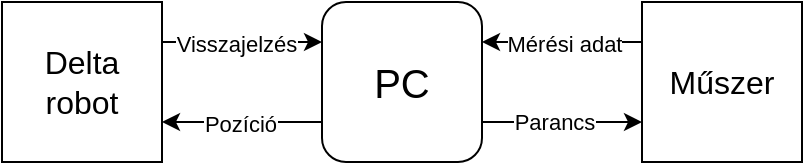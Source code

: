 <mxfile version="24.8.3">
  <diagram name="1 oldal" id="m2CJwEoFjHe6t7DOJYiN">
    <mxGraphModel dx="478" dy="257" grid="1" gridSize="10" guides="1" tooltips="1" connect="1" arrows="1" fold="1" page="1" pageScale="1" pageWidth="827" pageHeight="1169" math="0" shadow="0">
      <root>
        <mxCell id="0" />
        <mxCell id="1" parent="0" />
        <mxCell id="g7k0mUyBH0LQoNA0z71P-1" value="&lt;font style=&quot;font-size: 20px;&quot;&gt;PC&lt;/font&gt;" style="rounded=1;whiteSpace=wrap;html=1;fontSize=16;" vertex="1" parent="1">
          <mxGeometry x="360" y="280" width="80" height="80" as="geometry" />
        </mxCell>
        <mxCell id="g7k0mUyBH0LQoNA0z71P-3" value="Delta robot" style="rounded=0;whiteSpace=wrap;html=1;fontSize=16;" vertex="1" parent="1">
          <mxGeometry x="200" y="280" width="80" height="80" as="geometry" />
        </mxCell>
        <mxCell id="g7k0mUyBH0LQoNA0z71P-4" value="Műszer" style="rounded=0;whiteSpace=wrap;html=1;fontSize=16;" vertex="1" parent="1">
          <mxGeometry x="520" y="280" width="80" height="80" as="geometry" />
        </mxCell>
        <mxCell id="g7k0mUyBH0LQoNA0z71P-5" value="" style="endArrow=classic;html=1;rounded=0;entryX=1;entryY=0.75;entryDx=0;entryDy=0;exitX=0;exitY=0.75;exitDx=0;exitDy=0;" edge="1" parent="1" source="g7k0mUyBH0LQoNA0z71P-1" target="g7k0mUyBH0LQoNA0z71P-3">
          <mxGeometry width="50" height="50" relative="1" as="geometry">
            <mxPoint x="340" y="350" as="sourcePoint" />
            <mxPoint x="410" y="320" as="targetPoint" />
          </mxGeometry>
        </mxCell>
        <mxCell id="g7k0mUyBH0LQoNA0z71P-10" value="Pozíció" style="edgeLabel;html=1;align=center;verticalAlign=middle;resizable=0;points=[];" vertex="1" connectable="0" parent="g7k0mUyBH0LQoNA0z71P-5">
          <mxGeometry x="0.02" y="1" relative="1" as="geometry">
            <mxPoint as="offset" />
          </mxGeometry>
        </mxCell>
        <mxCell id="g7k0mUyBH0LQoNA0z71P-6" value="" style="endArrow=classic;html=1;rounded=0;exitX=1;exitY=0.75;exitDx=0;exitDy=0;entryX=0;entryY=0.75;entryDx=0;entryDy=0;" edge="1" parent="1" source="g7k0mUyBH0LQoNA0z71P-1" target="g7k0mUyBH0LQoNA0z71P-4">
          <mxGeometry width="50" height="50" relative="1" as="geometry">
            <mxPoint x="360" y="370" as="sourcePoint" />
            <mxPoint x="410" y="320" as="targetPoint" />
          </mxGeometry>
        </mxCell>
        <mxCell id="g7k0mUyBH0LQoNA0z71P-12" value="Parancs" style="edgeLabel;html=1;align=center;verticalAlign=middle;resizable=0;points=[];" vertex="1" connectable="0" parent="g7k0mUyBH0LQoNA0z71P-6">
          <mxGeometry x="-0.1" relative="1" as="geometry">
            <mxPoint as="offset" />
          </mxGeometry>
        </mxCell>
        <mxCell id="g7k0mUyBH0LQoNA0z71P-7" value="" style="endArrow=classic;html=1;rounded=0;exitX=0;exitY=0.25;exitDx=0;exitDy=0;entryX=1;entryY=0.25;entryDx=0;entryDy=0;" edge="1" parent="1" source="g7k0mUyBH0LQoNA0z71P-4" target="g7k0mUyBH0LQoNA0z71P-1">
          <mxGeometry width="50" height="50" relative="1" as="geometry">
            <mxPoint x="360" y="370" as="sourcePoint" />
            <mxPoint x="410" y="320" as="targetPoint" />
          </mxGeometry>
        </mxCell>
        <mxCell id="g7k0mUyBH0LQoNA0z71P-11" value="Mérési adat" style="edgeLabel;html=1;align=center;verticalAlign=middle;resizable=0;points=[];" vertex="1" connectable="0" parent="g7k0mUyBH0LQoNA0z71P-7">
          <mxGeometry x="-0.03" y="1" relative="1" as="geometry">
            <mxPoint as="offset" />
          </mxGeometry>
        </mxCell>
        <mxCell id="g7k0mUyBH0LQoNA0z71P-13" value="" style="endArrow=classic;html=1;rounded=0;exitX=1;exitY=0.25;exitDx=0;exitDy=0;entryX=0;entryY=0.25;entryDx=0;entryDy=0;" edge="1" parent="1" source="g7k0mUyBH0LQoNA0z71P-3" target="g7k0mUyBH0LQoNA0z71P-1">
          <mxGeometry width="50" height="50" relative="1" as="geometry">
            <mxPoint x="390" y="380" as="sourcePoint" />
            <mxPoint x="440" y="330" as="targetPoint" />
          </mxGeometry>
        </mxCell>
        <mxCell id="g7k0mUyBH0LQoNA0z71P-14" value="Visszajelzés" style="edgeLabel;html=1;align=center;verticalAlign=middle;resizable=0;points=[];" vertex="1" connectable="0" parent="g7k0mUyBH0LQoNA0z71P-13">
          <mxGeometry x="-0.09" y="-1" relative="1" as="geometry">
            <mxPoint as="offset" />
          </mxGeometry>
        </mxCell>
      </root>
    </mxGraphModel>
  </diagram>
</mxfile>
